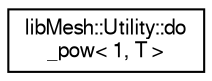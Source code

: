 digraph "Graphical Class Hierarchy"
{
  edge [fontname="FreeSans",fontsize="10",labelfontname="FreeSans",labelfontsize="10"];
  node [fontname="FreeSans",fontsize="10",shape=record];
  rankdir="LR";
  Node1 [label="libMesh::Utility::do\l_pow\< 1, T \>",height=0.2,width=0.4,color="black", fillcolor="white", style="filled",URL="$structlibMesh_1_1Utility_1_1do__pow_3_011_00_01T_01_4.html"];
}
